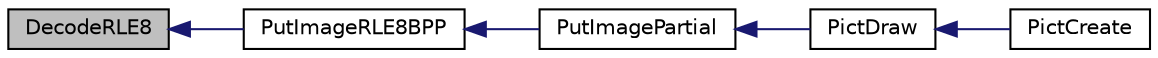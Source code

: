 digraph "DecodeRLE8"
{
  edge [fontname="Helvetica",fontsize="10",labelfontname="Helvetica",labelfontsize="10"];
  node [fontname="Helvetica",fontsize="10",shape=record];
  rankdir="LR";
  Node1 [label="DecodeRLE8",height=0.2,width=0.4,color="black", fillcolor="grey75", style="filled", fontcolor="black"];
  Node1 -> Node2 [dir="back",color="midnightblue",fontsize="10",style="solid",fontname="Helvetica"];
  Node2 [label="PutImageRLE8BPP",height=0.2,width=0.4,color="black", fillcolor="white", style="filled",URL="$_primitive_8c.html#a6af05a3ba8686a4530ba7248c0d6ce9f"];
  Node2 -> Node3 [dir="back",color="midnightblue",fontsize="10",style="solid",fontname="Helvetica"];
  Node3 [label="PutImagePartial",height=0.2,width=0.4,color="black", fillcolor="white", style="filled",URL="$_primitive_8h.html#a6a90a4795b51e461d8efed81a7f98874"];
  Node3 -> Node4 [dir="back",color="midnightblue",fontsize="10",style="solid",fontname="Helvetica"];
  Node4 [label="PictDraw",height=0.2,width=0.4,color="black", fillcolor="white", style="filled",URL="$_picture_8h.html#a317a09c3c5d88b43a8473d9f3cd29475"];
  Node4 -> Node5 [dir="back",color="midnightblue",fontsize="10",style="solid",fontname="Helvetica"];
  Node5 [label="PictCreate",height=0.2,width=0.4,color="black", fillcolor="white", style="filled",URL="$_picture_8h.html#ae3b4b7d30eb65f8efa26f2f46911f8ac"];
}
